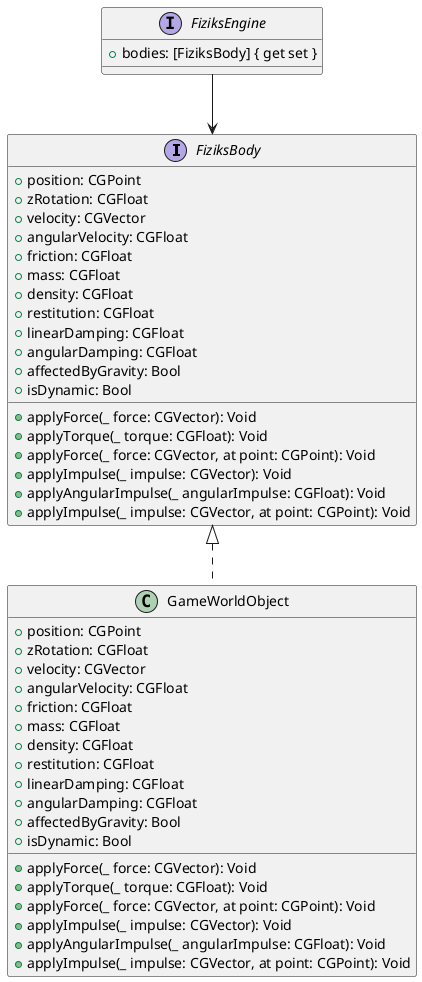 @startuml
interface FiziksBody {
  + position: CGPoint
  + zRotation: CGFloat
  + velocity: CGVector
  + angularVelocity: CGFloat
  + friction: CGFloat
  + mass: CGFloat
  + density: CGFloat
  + restitution: CGFloat
  + linearDamping: CGFloat
  + angularDamping: CGFloat
  + affectedByGravity: Bool
  + isDynamic: Bool
  + applyForce(_ force: CGVector): Void
  + applyTorque(_ torque: CGFloat): Void
  + applyForce(_ force: CGVector, at point: CGPoint): Void
  + applyImpulse(_ impulse: CGVector): Void
  + applyAngularImpulse(_ angularImpulse: CGFloat): Void
  + applyImpulse(_ impulse: CGVector, at point: CGPoint): Void
}

class GameWorldObject {
  + position: CGPoint
  + zRotation: CGFloat
  + velocity: CGVector
  + angularVelocity: CGFloat
  + friction: CGFloat
  + mass: CGFloat
  + density: CGFloat
  + restitution: CGFloat
  + linearDamping: CGFloat
  + angularDamping: CGFloat
  + affectedByGravity: Bool
  + isDynamic: Bool
  + applyForce(_ force: CGVector): Void
  + applyTorque(_ torque: CGFloat): Void
  + applyForce(_ force: CGVector, at point: CGPoint): Void
  + applyImpulse(_ impulse: CGVector): Void
  + applyAngularImpulse(_ angularImpulse: CGFloat): Void
  + applyImpulse(_ impulse: CGVector, at point: CGPoint): Void
}

interface FiziksEngine {
  + bodies: [FiziksBody] { get set }
}

FiziksBody <|.. GameWorldObject
FiziksEngine --> FiziksBody
@enduml